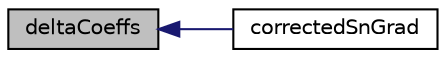 digraph "deltaCoeffs"
{
  bgcolor="transparent";
  edge [fontname="Helvetica",fontsize="10",labelfontname="Helvetica",labelfontsize="10"];
  node [fontname="Helvetica",fontsize="10",shape=record];
  rankdir="LR";
  Node1000 [label="deltaCoeffs",height=0.2,width=0.4,color="black", fillcolor="grey75", style="filled", fontcolor="black"];
  Node1000 -> Node1001 [dir="back",color="midnightblue",fontsize="10",style="solid",fontname="Helvetica"];
  Node1001 [label="correctedSnGrad",height=0.2,width=0.4,color="black",URL="$a23413.html#a15b568ef9887b3cb57e888c4d6c1762b",tooltip="Construct from mesh and data stream. "];
}
